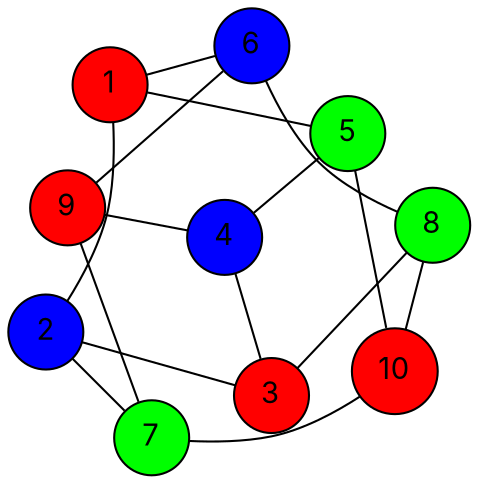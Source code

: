 graph G {
  layout=neato;
  overlap=false;
  splines=true;
  node [shape=circle, style=filled, fontname=Inter];
  1 [label="1", fillcolor="red", tooltip="v1 color 0"];
  2 [label="2", fillcolor="blue", tooltip="v2 color 2"];
  3 [label="3", fillcolor="red", tooltip="v3 color 0"];
  4 [label="4", fillcolor="blue", tooltip="v4 color 2"];
  5 [label="5", fillcolor="green", tooltip="v5 color 1"];
  6 [label="6", fillcolor="blue", tooltip="v6 color 2"];
  7 [label="7", fillcolor="green", tooltip="v7 color 1"];
  8 [label="8", fillcolor="green", tooltip="v8 color 1"];
  9 [label="9", fillcolor="red", tooltip="v9 color 0"];
  10 [label="10", fillcolor="red", tooltip="v10 color 0"];
  1 -- 2;
  1 -- 5;
  1 -- 6;
  2 -- 3;
  2 -- 7;
  3 -- 4;
  3 -- 8;
  4 -- 5;
  4 -- 9;
  5 -- 10;
  6 -- 8;
  6 -- 9;
  7 -- 9;
  7 -- 10;
  8 -- 10;
}
